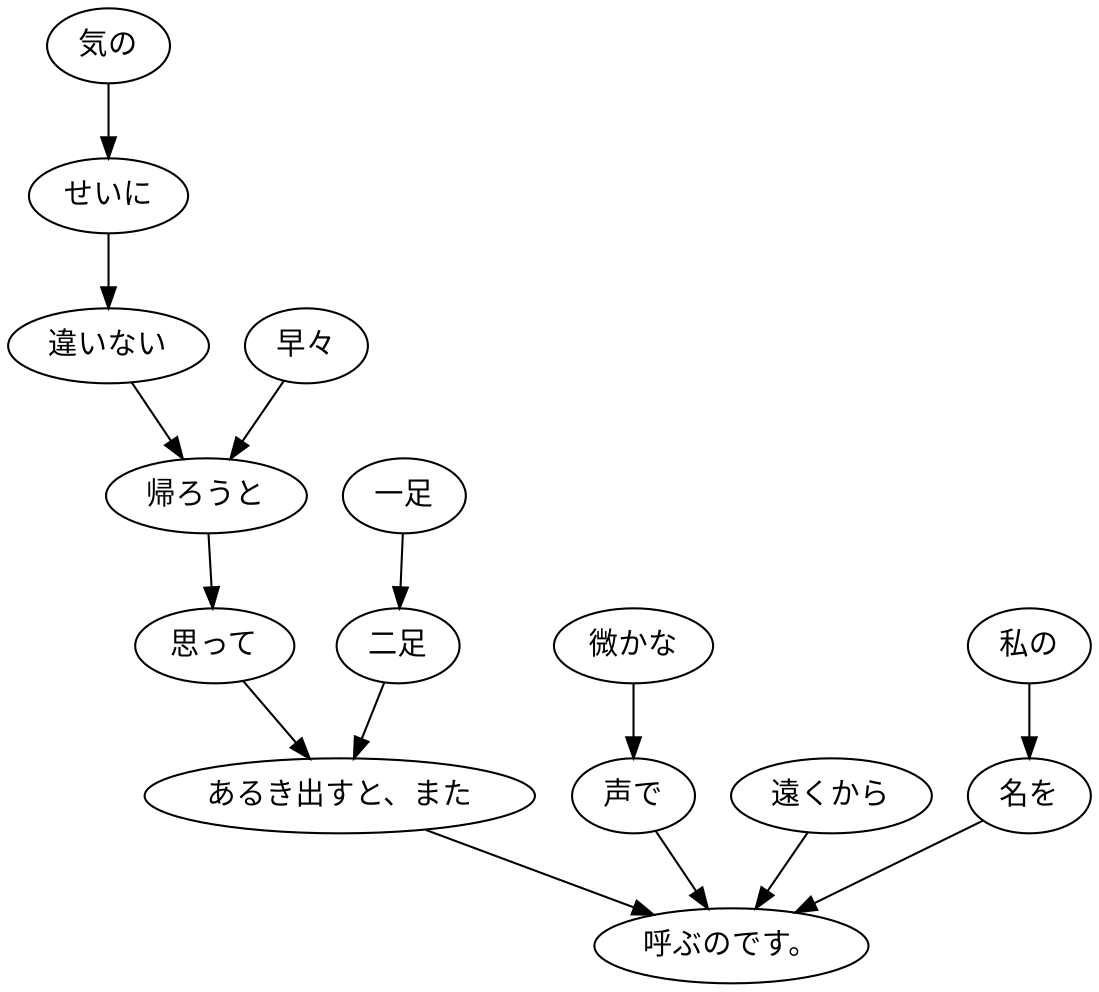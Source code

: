 digraph graph1126 {
	node0 [label="気の"];
	node1 [label="せいに"];
	node2 [label="違いない"];
	node3 [label="早々"];
	node4 [label="帰ろうと"];
	node5 [label="思って"];
	node6 [label="一足"];
	node7 [label="二足"];
	node8 [label="あるき出すと、また"];
	node9 [label="微かな"];
	node10 [label="声で"];
	node11 [label="遠くから"];
	node12 [label="私の"];
	node13 [label="名を"];
	node14 [label="呼ぶのです。"];
	node0 -> node1;
	node1 -> node2;
	node2 -> node4;
	node3 -> node4;
	node4 -> node5;
	node5 -> node8;
	node6 -> node7;
	node7 -> node8;
	node8 -> node14;
	node9 -> node10;
	node10 -> node14;
	node11 -> node14;
	node12 -> node13;
	node13 -> node14;
}
